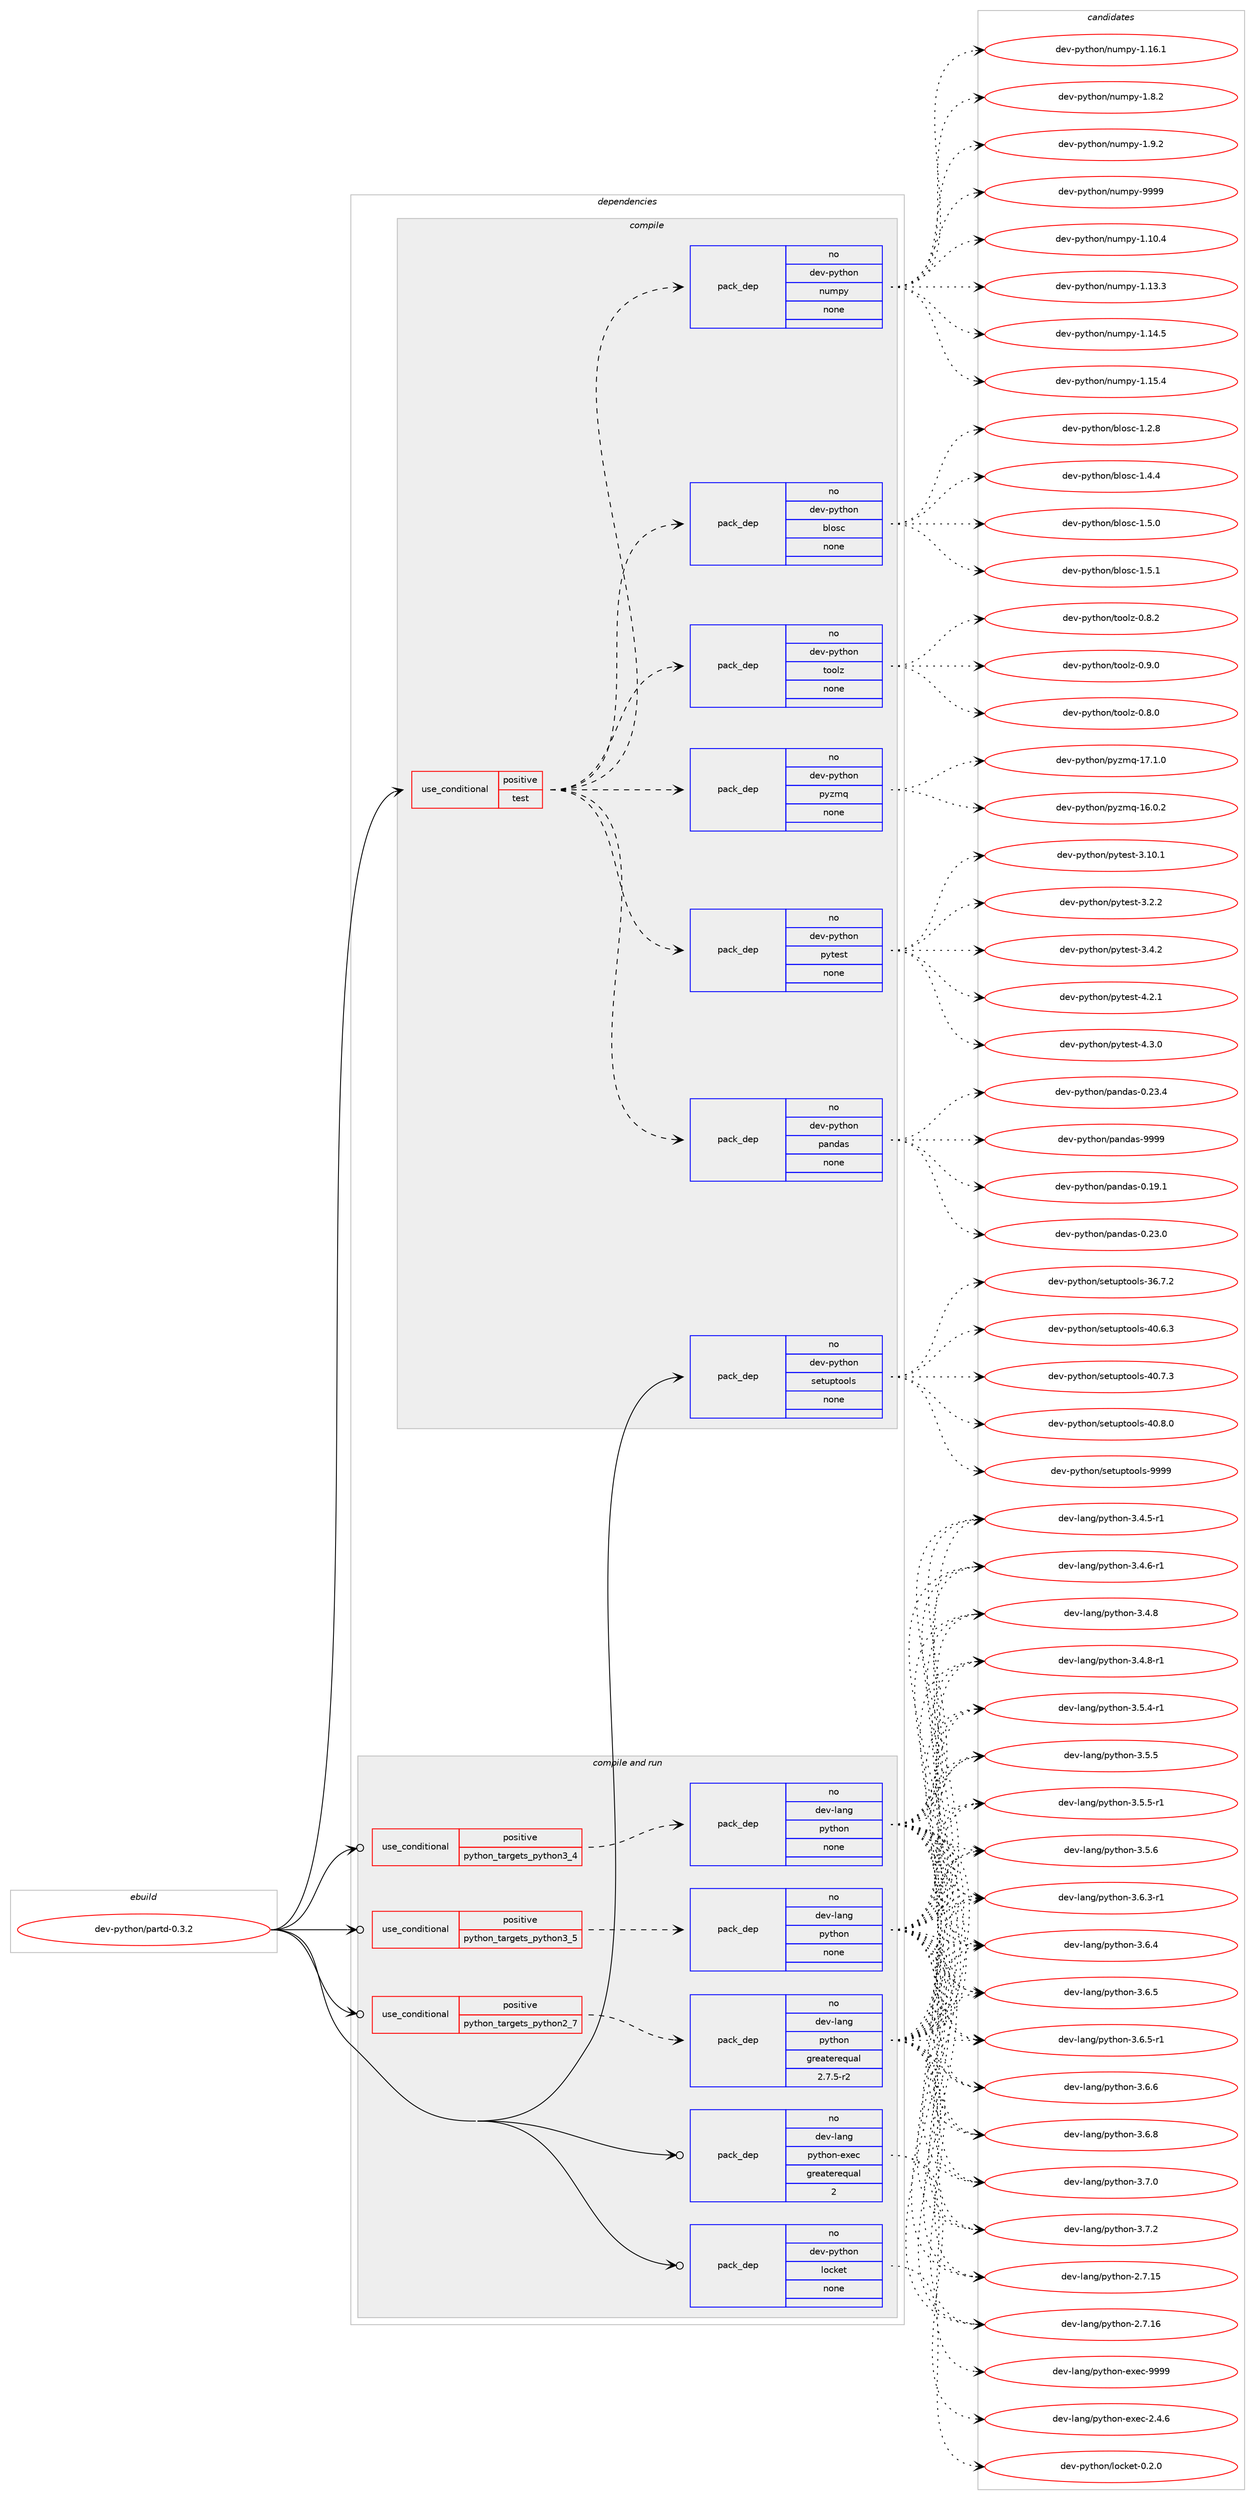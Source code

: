 digraph prolog {

# *************
# Graph options
# *************

newrank=true;
concentrate=true;
compound=true;
graph [rankdir=LR,fontname=Helvetica,fontsize=10,ranksep=1.5];#, ranksep=2.5, nodesep=0.2];
edge  [arrowhead=vee];
node  [fontname=Helvetica,fontsize=10];

# **********
# The ebuild
# **********

subgraph cluster_leftcol {
color=gray;
rank=same;
label=<<i>ebuild</i>>;
id [label="dev-python/partd-0.3.2", color=red, width=4, href="../dev-python/partd-0.3.2.svg"];
}

# ****************
# The dependencies
# ****************

subgraph cluster_midcol {
color=gray;
label=<<i>dependencies</i>>;
subgraph cluster_compile {
fillcolor="#eeeeee";
style=filled;
label=<<i>compile</i>>;
subgraph cond379020 {
dependency1424359 [label=<<TABLE BORDER="0" CELLBORDER="1" CELLSPACING="0" CELLPADDING="4"><TR><TD ROWSPAN="3" CELLPADDING="10">use_conditional</TD></TR><TR><TD>positive</TD></TR><TR><TD>test</TD></TR></TABLE>>, shape=none, color=red];
subgraph pack1022029 {
dependency1424360 [label=<<TABLE BORDER="0" CELLBORDER="1" CELLSPACING="0" CELLPADDING="4" WIDTH="220"><TR><TD ROWSPAN="6" CELLPADDING="30">pack_dep</TD></TR><TR><TD WIDTH="110">no</TD></TR><TR><TD>dev-python</TD></TR><TR><TD>blosc</TD></TR><TR><TD>none</TD></TR><TR><TD></TD></TR></TABLE>>, shape=none, color=blue];
}
dependency1424359:e -> dependency1424360:w [weight=20,style="dashed",arrowhead="vee"];
subgraph pack1022030 {
dependency1424361 [label=<<TABLE BORDER="0" CELLBORDER="1" CELLSPACING="0" CELLPADDING="4" WIDTH="220"><TR><TD ROWSPAN="6" CELLPADDING="30">pack_dep</TD></TR><TR><TD WIDTH="110">no</TD></TR><TR><TD>dev-python</TD></TR><TR><TD>numpy</TD></TR><TR><TD>none</TD></TR><TR><TD></TD></TR></TABLE>>, shape=none, color=blue];
}
dependency1424359:e -> dependency1424361:w [weight=20,style="dashed",arrowhead="vee"];
subgraph pack1022031 {
dependency1424362 [label=<<TABLE BORDER="0" CELLBORDER="1" CELLSPACING="0" CELLPADDING="4" WIDTH="220"><TR><TD ROWSPAN="6" CELLPADDING="30">pack_dep</TD></TR><TR><TD WIDTH="110">no</TD></TR><TR><TD>dev-python</TD></TR><TR><TD>pandas</TD></TR><TR><TD>none</TD></TR><TR><TD></TD></TR></TABLE>>, shape=none, color=blue];
}
dependency1424359:e -> dependency1424362:w [weight=20,style="dashed",arrowhead="vee"];
subgraph pack1022032 {
dependency1424363 [label=<<TABLE BORDER="0" CELLBORDER="1" CELLSPACING="0" CELLPADDING="4" WIDTH="220"><TR><TD ROWSPAN="6" CELLPADDING="30">pack_dep</TD></TR><TR><TD WIDTH="110">no</TD></TR><TR><TD>dev-python</TD></TR><TR><TD>pytest</TD></TR><TR><TD>none</TD></TR><TR><TD></TD></TR></TABLE>>, shape=none, color=blue];
}
dependency1424359:e -> dependency1424363:w [weight=20,style="dashed",arrowhead="vee"];
subgraph pack1022033 {
dependency1424364 [label=<<TABLE BORDER="0" CELLBORDER="1" CELLSPACING="0" CELLPADDING="4" WIDTH="220"><TR><TD ROWSPAN="6" CELLPADDING="30">pack_dep</TD></TR><TR><TD WIDTH="110">no</TD></TR><TR><TD>dev-python</TD></TR><TR><TD>pyzmq</TD></TR><TR><TD>none</TD></TR><TR><TD></TD></TR></TABLE>>, shape=none, color=blue];
}
dependency1424359:e -> dependency1424364:w [weight=20,style="dashed",arrowhead="vee"];
subgraph pack1022034 {
dependency1424365 [label=<<TABLE BORDER="0" CELLBORDER="1" CELLSPACING="0" CELLPADDING="4" WIDTH="220"><TR><TD ROWSPAN="6" CELLPADDING="30">pack_dep</TD></TR><TR><TD WIDTH="110">no</TD></TR><TR><TD>dev-python</TD></TR><TR><TD>toolz</TD></TR><TR><TD>none</TD></TR><TR><TD></TD></TR></TABLE>>, shape=none, color=blue];
}
dependency1424359:e -> dependency1424365:w [weight=20,style="dashed",arrowhead="vee"];
}
id:e -> dependency1424359:w [weight=20,style="solid",arrowhead="vee"];
subgraph pack1022035 {
dependency1424366 [label=<<TABLE BORDER="0" CELLBORDER="1" CELLSPACING="0" CELLPADDING="4" WIDTH="220"><TR><TD ROWSPAN="6" CELLPADDING="30">pack_dep</TD></TR><TR><TD WIDTH="110">no</TD></TR><TR><TD>dev-python</TD></TR><TR><TD>setuptools</TD></TR><TR><TD>none</TD></TR><TR><TD></TD></TR></TABLE>>, shape=none, color=blue];
}
id:e -> dependency1424366:w [weight=20,style="solid",arrowhead="vee"];
}
subgraph cluster_compileandrun {
fillcolor="#eeeeee";
style=filled;
label=<<i>compile and run</i>>;
subgraph cond379021 {
dependency1424367 [label=<<TABLE BORDER="0" CELLBORDER="1" CELLSPACING="0" CELLPADDING="4"><TR><TD ROWSPAN="3" CELLPADDING="10">use_conditional</TD></TR><TR><TD>positive</TD></TR><TR><TD>python_targets_python2_7</TD></TR></TABLE>>, shape=none, color=red];
subgraph pack1022036 {
dependency1424368 [label=<<TABLE BORDER="0" CELLBORDER="1" CELLSPACING="0" CELLPADDING="4" WIDTH="220"><TR><TD ROWSPAN="6" CELLPADDING="30">pack_dep</TD></TR><TR><TD WIDTH="110">no</TD></TR><TR><TD>dev-lang</TD></TR><TR><TD>python</TD></TR><TR><TD>greaterequal</TD></TR><TR><TD>2.7.5-r2</TD></TR></TABLE>>, shape=none, color=blue];
}
dependency1424367:e -> dependency1424368:w [weight=20,style="dashed",arrowhead="vee"];
}
id:e -> dependency1424367:w [weight=20,style="solid",arrowhead="odotvee"];
subgraph cond379022 {
dependency1424369 [label=<<TABLE BORDER="0" CELLBORDER="1" CELLSPACING="0" CELLPADDING="4"><TR><TD ROWSPAN="3" CELLPADDING="10">use_conditional</TD></TR><TR><TD>positive</TD></TR><TR><TD>python_targets_python3_4</TD></TR></TABLE>>, shape=none, color=red];
subgraph pack1022037 {
dependency1424370 [label=<<TABLE BORDER="0" CELLBORDER="1" CELLSPACING="0" CELLPADDING="4" WIDTH="220"><TR><TD ROWSPAN="6" CELLPADDING="30">pack_dep</TD></TR><TR><TD WIDTH="110">no</TD></TR><TR><TD>dev-lang</TD></TR><TR><TD>python</TD></TR><TR><TD>none</TD></TR><TR><TD></TD></TR></TABLE>>, shape=none, color=blue];
}
dependency1424369:e -> dependency1424370:w [weight=20,style="dashed",arrowhead="vee"];
}
id:e -> dependency1424369:w [weight=20,style="solid",arrowhead="odotvee"];
subgraph cond379023 {
dependency1424371 [label=<<TABLE BORDER="0" CELLBORDER="1" CELLSPACING="0" CELLPADDING="4"><TR><TD ROWSPAN="3" CELLPADDING="10">use_conditional</TD></TR><TR><TD>positive</TD></TR><TR><TD>python_targets_python3_5</TD></TR></TABLE>>, shape=none, color=red];
subgraph pack1022038 {
dependency1424372 [label=<<TABLE BORDER="0" CELLBORDER="1" CELLSPACING="0" CELLPADDING="4" WIDTH="220"><TR><TD ROWSPAN="6" CELLPADDING="30">pack_dep</TD></TR><TR><TD WIDTH="110">no</TD></TR><TR><TD>dev-lang</TD></TR><TR><TD>python</TD></TR><TR><TD>none</TD></TR><TR><TD></TD></TR></TABLE>>, shape=none, color=blue];
}
dependency1424371:e -> dependency1424372:w [weight=20,style="dashed",arrowhead="vee"];
}
id:e -> dependency1424371:w [weight=20,style="solid",arrowhead="odotvee"];
subgraph pack1022039 {
dependency1424373 [label=<<TABLE BORDER="0" CELLBORDER="1" CELLSPACING="0" CELLPADDING="4" WIDTH="220"><TR><TD ROWSPAN="6" CELLPADDING="30">pack_dep</TD></TR><TR><TD WIDTH="110">no</TD></TR><TR><TD>dev-lang</TD></TR><TR><TD>python-exec</TD></TR><TR><TD>greaterequal</TD></TR><TR><TD>2</TD></TR></TABLE>>, shape=none, color=blue];
}
id:e -> dependency1424373:w [weight=20,style="solid",arrowhead="odotvee"];
subgraph pack1022040 {
dependency1424374 [label=<<TABLE BORDER="0" CELLBORDER="1" CELLSPACING="0" CELLPADDING="4" WIDTH="220"><TR><TD ROWSPAN="6" CELLPADDING="30">pack_dep</TD></TR><TR><TD WIDTH="110">no</TD></TR><TR><TD>dev-python</TD></TR><TR><TD>locket</TD></TR><TR><TD>none</TD></TR><TR><TD></TD></TR></TABLE>>, shape=none, color=blue];
}
id:e -> dependency1424374:w [weight=20,style="solid",arrowhead="odotvee"];
}
subgraph cluster_run {
fillcolor="#eeeeee";
style=filled;
label=<<i>run</i>>;
}
}

# **************
# The candidates
# **************

subgraph cluster_choices {
rank=same;
color=gray;
label=<<i>candidates</i>>;

subgraph choice1022029 {
color=black;
nodesep=1;
choice10010111845112121116104111110479810811111599454946504656 [label="dev-python/blosc-1.2.8", color=red, width=4,href="../dev-python/blosc-1.2.8.svg"];
choice10010111845112121116104111110479810811111599454946524652 [label="dev-python/blosc-1.4.4", color=red, width=4,href="../dev-python/blosc-1.4.4.svg"];
choice10010111845112121116104111110479810811111599454946534648 [label="dev-python/blosc-1.5.0", color=red, width=4,href="../dev-python/blosc-1.5.0.svg"];
choice10010111845112121116104111110479810811111599454946534649 [label="dev-python/blosc-1.5.1", color=red, width=4,href="../dev-python/blosc-1.5.1.svg"];
dependency1424360:e -> choice10010111845112121116104111110479810811111599454946504656:w [style=dotted,weight="100"];
dependency1424360:e -> choice10010111845112121116104111110479810811111599454946524652:w [style=dotted,weight="100"];
dependency1424360:e -> choice10010111845112121116104111110479810811111599454946534648:w [style=dotted,weight="100"];
dependency1424360:e -> choice10010111845112121116104111110479810811111599454946534649:w [style=dotted,weight="100"];
}
subgraph choice1022030 {
color=black;
nodesep=1;
choice100101118451121211161041111104711011710911212145494649484652 [label="dev-python/numpy-1.10.4", color=red, width=4,href="../dev-python/numpy-1.10.4.svg"];
choice100101118451121211161041111104711011710911212145494649514651 [label="dev-python/numpy-1.13.3", color=red, width=4,href="../dev-python/numpy-1.13.3.svg"];
choice100101118451121211161041111104711011710911212145494649524653 [label="dev-python/numpy-1.14.5", color=red, width=4,href="../dev-python/numpy-1.14.5.svg"];
choice100101118451121211161041111104711011710911212145494649534652 [label="dev-python/numpy-1.15.4", color=red, width=4,href="../dev-python/numpy-1.15.4.svg"];
choice100101118451121211161041111104711011710911212145494649544649 [label="dev-python/numpy-1.16.1", color=red, width=4,href="../dev-python/numpy-1.16.1.svg"];
choice1001011184511212111610411111047110117109112121454946564650 [label="dev-python/numpy-1.8.2", color=red, width=4,href="../dev-python/numpy-1.8.2.svg"];
choice1001011184511212111610411111047110117109112121454946574650 [label="dev-python/numpy-1.9.2", color=red, width=4,href="../dev-python/numpy-1.9.2.svg"];
choice10010111845112121116104111110471101171091121214557575757 [label="dev-python/numpy-9999", color=red, width=4,href="../dev-python/numpy-9999.svg"];
dependency1424361:e -> choice100101118451121211161041111104711011710911212145494649484652:w [style=dotted,weight="100"];
dependency1424361:e -> choice100101118451121211161041111104711011710911212145494649514651:w [style=dotted,weight="100"];
dependency1424361:e -> choice100101118451121211161041111104711011710911212145494649524653:w [style=dotted,weight="100"];
dependency1424361:e -> choice100101118451121211161041111104711011710911212145494649534652:w [style=dotted,weight="100"];
dependency1424361:e -> choice100101118451121211161041111104711011710911212145494649544649:w [style=dotted,weight="100"];
dependency1424361:e -> choice1001011184511212111610411111047110117109112121454946564650:w [style=dotted,weight="100"];
dependency1424361:e -> choice1001011184511212111610411111047110117109112121454946574650:w [style=dotted,weight="100"];
dependency1424361:e -> choice10010111845112121116104111110471101171091121214557575757:w [style=dotted,weight="100"];
}
subgraph choice1022031 {
color=black;
nodesep=1;
choice1001011184511212111610411111047112971101009711545484649574649 [label="dev-python/pandas-0.19.1", color=red, width=4,href="../dev-python/pandas-0.19.1.svg"];
choice1001011184511212111610411111047112971101009711545484650514648 [label="dev-python/pandas-0.23.0", color=red, width=4,href="../dev-python/pandas-0.23.0.svg"];
choice1001011184511212111610411111047112971101009711545484650514652 [label="dev-python/pandas-0.23.4", color=red, width=4,href="../dev-python/pandas-0.23.4.svg"];
choice100101118451121211161041111104711297110100971154557575757 [label="dev-python/pandas-9999", color=red, width=4,href="../dev-python/pandas-9999.svg"];
dependency1424362:e -> choice1001011184511212111610411111047112971101009711545484649574649:w [style=dotted,weight="100"];
dependency1424362:e -> choice1001011184511212111610411111047112971101009711545484650514648:w [style=dotted,weight="100"];
dependency1424362:e -> choice1001011184511212111610411111047112971101009711545484650514652:w [style=dotted,weight="100"];
dependency1424362:e -> choice100101118451121211161041111104711297110100971154557575757:w [style=dotted,weight="100"];
}
subgraph choice1022032 {
color=black;
nodesep=1;
choice100101118451121211161041111104711212111610111511645514649484649 [label="dev-python/pytest-3.10.1", color=red, width=4,href="../dev-python/pytest-3.10.1.svg"];
choice1001011184511212111610411111047112121116101115116455146504650 [label="dev-python/pytest-3.2.2", color=red, width=4,href="../dev-python/pytest-3.2.2.svg"];
choice1001011184511212111610411111047112121116101115116455146524650 [label="dev-python/pytest-3.4.2", color=red, width=4,href="../dev-python/pytest-3.4.2.svg"];
choice1001011184511212111610411111047112121116101115116455246504649 [label="dev-python/pytest-4.2.1", color=red, width=4,href="../dev-python/pytest-4.2.1.svg"];
choice1001011184511212111610411111047112121116101115116455246514648 [label="dev-python/pytest-4.3.0", color=red, width=4,href="../dev-python/pytest-4.3.0.svg"];
dependency1424363:e -> choice100101118451121211161041111104711212111610111511645514649484649:w [style=dotted,weight="100"];
dependency1424363:e -> choice1001011184511212111610411111047112121116101115116455146504650:w [style=dotted,weight="100"];
dependency1424363:e -> choice1001011184511212111610411111047112121116101115116455146524650:w [style=dotted,weight="100"];
dependency1424363:e -> choice1001011184511212111610411111047112121116101115116455246504649:w [style=dotted,weight="100"];
dependency1424363:e -> choice1001011184511212111610411111047112121116101115116455246514648:w [style=dotted,weight="100"];
}
subgraph choice1022033 {
color=black;
nodesep=1;
choice100101118451121211161041111104711212112210911345495446484650 [label="dev-python/pyzmq-16.0.2", color=red, width=4,href="../dev-python/pyzmq-16.0.2.svg"];
choice100101118451121211161041111104711212112210911345495546494648 [label="dev-python/pyzmq-17.1.0", color=red, width=4,href="../dev-python/pyzmq-17.1.0.svg"];
dependency1424364:e -> choice100101118451121211161041111104711212112210911345495446484650:w [style=dotted,weight="100"];
dependency1424364:e -> choice100101118451121211161041111104711212112210911345495546494648:w [style=dotted,weight="100"];
}
subgraph choice1022034 {
color=black;
nodesep=1;
choice1001011184511212111610411111047116111111108122454846564648 [label="dev-python/toolz-0.8.0", color=red, width=4,href="../dev-python/toolz-0.8.0.svg"];
choice1001011184511212111610411111047116111111108122454846564650 [label="dev-python/toolz-0.8.2", color=red, width=4,href="../dev-python/toolz-0.8.2.svg"];
choice1001011184511212111610411111047116111111108122454846574648 [label="dev-python/toolz-0.9.0", color=red, width=4,href="../dev-python/toolz-0.9.0.svg"];
dependency1424365:e -> choice1001011184511212111610411111047116111111108122454846564648:w [style=dotted,weight="100"];
dependency1424365:e -> choice1001011184511212111610411111047116111111108122454846564650:w [style=dotted,weight="100"];
dependency1424365:e -> choice1001011184511212111610411111047116111111108122454846574648:w [style=dotted,weight="100"];
}
subgraph choice1022035 {
color=black;
nodesep=1;
choice100101118451121211161041111104711510111611711211611111110811545515446554650 [label="dev-python/setuptools-36.7.2", color=red, width=4,href="../dev-python/setuptools-36.7.2.svg"];
choice100101118451121211161041111104711510111611711211611111110811545524846544651 [label="dev-python/setuptools-40.6.3", color=red, width=4,href="../dev-python/setuptools-40.6.3.svg"];
choice100101118451121211161041111104711510111611711211611111110811545524846554651 [label="dev-python/setuptools-40.7.3", color=red, width=4,href="../dev-python/setuptools-40.7.3.svg"];
choice100101118451121211161041111104711510111611711211611111110811545524846564648 [label="dev-python/setuptools-40.8.0", color=red, width=4,href="../dev-python/setuptools-40.8.0.svg"];
choice10010111845112121116104111110471151011161171121161111111081154557575757 [label="dev-python/setuptools-9999", color=red, width=4,href="../dev-python/setuptools-9999.svg"];
dependency1424366:e -> choice100101118451121211161041111104711510111611711211611111110811545515446554650:w [style=dotted,weight="100"];
dependency1424366:e -> choice100101118451121211161041111104711510111611711211611111110811545524846544651:w [style=dotted,weight="100"];
dependency1424366:e -> choice100101118451121211161041111104711510111611711211611111110811545524846554651:w [style=dotted,weight="100"];
dependency1424366:e -> choice100101118451121211161041111104711510111611711211611111110811545524846564648:w [style=dotted,weight="100"];
dependency1424366:e -> choice10010111845112121116104111110471151011161171121161111111081154557575757:w [style=dotted,weight="100"];
}
subgraph choice1022036 {
color=black;
nodesep=1;
choice10010111845108971101034711212111610411111045504655464953 [label="dev-lang/python-2.7.15", color=red, width=4,href="../dev-lang/python-2.7.15.svg"];
choice10010111845108971101034711212111610411111045504655464954 [label="dev-lang/python-2.7.16", color=red, width=4,href="../dev-lang/python-2.7.16.svg"];
choice1001011184510897110103471121211161041111104551465246534511449 [label="dev-lang/python-3.4.5-r1", color=red, width=4,href="../dev-lang/python-3.4.5-r1.svg"];
choice1001011184510897110103471121211161041111104551465246544511449 [label="dev-lang/python-3.4.6-r1", color=red, width=4,href="../dev-lang/python-3.4.6-r1.svg"];
choice100101118451089711010347112121116104111110455146524656 [label="dev-lang/python-3.4.8", color=red, width=4,href="../dev-lang/python-3.4.8.svg"];
choice1001011184510897110103471121211161041111104551465246564511449 [label="dev-lang/python-3.4.8-r1", color=red, width=4,href="../dev-lang/python-3.4.8-r1.svg"];
choice1001011184510897110103471121211161041111104551465346524511449 [label="dev-lang/python-3.5.4-r1", color=red, width=4,href="../dev-lang/python-3.5.4-r1.svg"];
choice100101118451089711010347112121116104111110455146534653 [label="dev-lang/python-3.5.5", color=red, width=4,href="../dev-lang/python-3.5.5.svg"];
choice1001011184510897110103471121211161041111104551465346534511449 [label="dev-lang/python-3.5.5-r1", color=red, width=4,href="../dev-lang/python-3.5.5-r1.svg"];
choice100101118451089711010347112121116104111110455146534654 [label="dev-lang/python-3.5.6", color=red, width=4,href="../dev-lang/python-3.5.6.svg"];
choice1001011184510897110103471121211161041111104551465446514511449 [label="dev-lang/python-3.6.3-r1", color=red, width=4,href="../dev-lang/python-3.6.3-r1.svg"];
choice100101118451089711010347112121116104111110455146544652 [label="dev-lang/python-3.6.4", color=red, width=4,href="../dev-lang/python-3.6.4.svg"];
choice100101118451089711010347112121116104111110455146544653 [label="dev-lang/python-3.6.5", color=red, width=4,href="../dev-lang/python-3.6.5.svg"];
choice1001011184510897110103471121211161041111104551465446534511449 [label="dev-lang/python-3.6.5-r1", color=red, width=4,href="../dev-lang/python-3.6.5-r1.svg"];
choice100101118451089711010347112121116104111110455146544654 [label="dev-lang/python-3.6.6", color=red, width=4,href="../dev-lang/python-3.6.6.svg"];
choice100101118451089711010347112121116104111110455146544656 [label="dev-lang/python-3.6.8", color=red, width=4,href="../dev-lang/python-3.6.8.svg"];
choice100101118451089711010347112121116104111110455146554648 [label="dev-lang/python-3.7.0", color=red, width=4,href="../dev-lang/python-3.7.0.svg"];
choice100101118451089711010347112121116104111110455146554650 [label="dev-lang/python-3.7.2", color=red, width=4,href="../dev-lang/python-3.7.2.svg"];
dependency1424368:e -> choice10010111845108971101034711212111610411111045504655464953:w [style=dotted,weight="100"];
dependency1424368:e -> choice10010111845108971101034711212111610411111045504655464954:w [style=dotted,weight="100"];
dependency1424368:e -> choice1001011184510897110103471121211161041111104551465246534511449:w [style=dotted,weight="100"];
dependency1424368:e -> choice1001011184510897110103471121211161041111104551465246544511449:w [style=dotted,weight="100"];
dependency1424368:e -> choice100101118451089711010347112121116104111110455146524656:w [style=dotted,weight="100"];
dependency1424368:e -> choice1001011184510897110103471121211161041111104551465246564511449:w [style=dotted,weight="100"];
dependency1424368:e -> choice1001011184510897110103471121211161041111104551465346524511449:w [style=dotted,weight="100"];
dependency1424368:e -> choice100101118451089711010347112121116104111110455146534653:w [style=dotted,weight="100"];
dependency1424368:e -> choice1001011184510897110103471121211161041111104551465346534511449:w [style=dotted,weight="100"];
dependency1424368:e -> choice100101118451089711010347112121116104111110455146534654:w [style=dotted,weight="100"];
dependency1424368:e -> choice1001011184510897110103471121211161041111104551465446514511449:w [style=dotted,weight="100"];
dependency1424368:e -> choice100101118451089711010347112121116104111110455146544652:w [style=dotted,weight="100"];
dependency1424368:e -> choice100101118451089711010347112121116104111110455146544653:w [style=dotted,weight="100"];
dependency1424368:e -> choice1001011184510897110103471121211161041111104551465446534511449:w [style=dotted,weight="100"];
dependency1424368:e -> choice100101118451089711010347112121116104111110455146544654:w [style=dotted,weight="100"];
dependency1424368:e -> choice100101118451089711010347112121116104111110455146544656:w [style=dotted,weight="100"];
dependency1424368:e -> choice100101118451089711010347112121116104111110455146554648:w [style=dotted,weight="100"];
dependency1424368:e -> choice100101118451089711010347112121116104111110455146554650:w [style=dotted,weight="100"];
}
subgraph choice1022037 {
color=black;
nodesep=1;
choice10010111845108971101034711212111610411111045504655464953 [label="dev-lang/python-2.7.15", color=red, width=4,href="../dev-lang/python-2.7.15.svg"];
choice10010111845108971101034711212111610411111045504655464954 [label="dev-lang/python-2.7.16", color=red, width=4,href="../dev-lang/python-2.7.16.svg"];
choice1001011184510897110103471121211161041111104551465246534511449 [label="dev-lang/python-3.4.5-r1", color=red, width=4,href="../dev-lang/python-3.4.5-r1.svg"];
choice1001011184510897110103471121211161041111104551465246544511449 [label="dev-lang/python-3.4.6-r1", color=red, width=4,href="../dev-lang/python-3.4.6-r1.svg"];
choice100101118451089711010347112121116104111110455146524656 [label="dev-lang/python-3.4.8", color=red, width=4,href="../dev-lang/python-3.4.8.svg"];
choice1001011184510897110103471121211161041111104551465246564511449 [label="dev-lang/python-3.4.8-r1", color=red, width=4,href="../dev-lang/python-3.4.8-r1.svg"];
choice1001011184510897110103471121211161041111104551465346524511449 [label="dev-lang/python-3.5.4-r1", color=red, width=4,href="../dev-lang/python-3.5.4-r1.svg"];
choice100101118451089711010347112121116104111110455146534653 [label="dev-lang/python-3.5.5", color=red, width=4,href="../dev-lang/python-3.5.5.svg"];
choice1001011184510897110103471121211161041111104551465346534511449 [label="dev-lang/python-3.5.5-r1", color=red, width=4,href="../dev-lang/python-3.5.5-r1.svg"];
choice100101118451089711010347112121116104111110455146534654 [label="dev-lang/python-3.5.6", color=red, width=4,href="../dev-lang/python-3.5.6.svg"];
choice1001011184510897110103471121211161041111104551465446514511449 [label="dev-lang/python-3.6.3-r1", color=red, width=4,href="../dev-lang/python-3.6.3-r1.svg"];
choice100101118451089711010347112121116104111110455146544652 [label="dev-lang/python-3.6.4", color=red, width=4,href="../dev-lang/python-3.6.4.svg"];
choice100101118451089711010347112121116104111110455146544653 [label="dev-lang/python-3.6.5", color=red, width=4,href="../dev-lang/python-3.6.5.svg"];
choice1001011184510897110103471121211161041111104551465446534511449 [label="dev-lang/python-3.6.5-r1", color=red, width=4,href="../dev-lang/python-3.6.5-r1.svg"];
choice100101118451089711010347112121116104111110455146544654 [label="dev-lang/python-3.6.6", color=red, width=4,href="../dev-lang/python-3.6.6.svg"];
choice100101118451089711010347112121116104111110455146544656 [label="dev-lang/python-3.6.8", color=red, width=4,href="../dev-lang/python-3.6.8.svg"];
choice100101118451089711010347112121116104111110455146554648 [label="dev-lang/python-3.7.0", color=red, width=4,href="../dev-lang/python-3.7.0.svg"];
choice100101118451089711010347112121116104111110455146554650 [label="dev-lang/python-3.7.2", color=red, width=4,href="../dev-lang/python-3.7.2.svg"];
dependency1424370:e -> choice10010111845108971101034711212111610411111045504655464953:w [style=dotted,weight="100"];
dependency1424370:e -> choice10010111845108971101034711212111610411111045504655464954:w [style=dotted,weight="100"];
dependency1424370:e -> choice1001011184510897110103471121211161041111104551465246534511449:w [style=dotted,weight="100"];
dependency1424370:e -> choice1001011184510897110103471121211161041111104551465246544511449:w [style=dotted,weight="100"];
dependency1424370:e -> choice100101118451089711010347112121116104111110455146524656:w [style=dotted,weight="100"];
dependency1424370:e -> choice1001011184510897110103471121211161041111104551465246564511449:w [style=dotted,weight="100"];
dependency1424370:e -> choice1001011184510897110103471121211161041111104551465346524511449:w [style=dotted,weight="100"];
dependency1424370:e -> choice100101118451089711010347112121116104111110455146534653:w [style=dotted,weight="100"];
dependency1424370:e -> choice1001011184510897110103471121211161041111104551465346534511449:w [style=dotted,weight="100"];
dependency1424370:e -> choice100101118451089711010347112121116104111110455146534654:w [style=dotted,weight="100"];
dependency1424370:e -> choice1001011184510897110103471121211161041111104551465446514511449:w [style=dotted,weight="100"];
dependency1424370:e -> choice100101118451089711010347112121116104111110455146544652:w [style=dotted,weight="100"];
dependency1424370:e -> choice100101118451089711010347112121116104111110455146544653:w [style=dotted,weight="100"];
dependency1424370:e -> choice1001011184510897110103471121211161041111104551465446534511449:w [style=dotted,weight="100"];
dependency1424370:e -> choice100101118451089711010347112121116104111110455146544654:w [style=dotted,weight="100"];
dependency1424370:e -> choice100101118451089711010347112121116104111110455146544656:w [style=dotted,weight="100"];
dependency1424370:e -> choice100101118451089711010347112121116104111110455146554648:w [style=dotted,weight="100"];
dependency1424370:e -> choice100101118451089711010347112121116104111110455146554650:w [style=dotted,weight="100"];
}
subgraph choice1022038 {
color=black;
nodesep=1;
choice10010111845108971101034711212111610411111045504655464953 [label="dev-lang/python-2.7.15", color=red, width=4,href="../dev-lang/python-2.7.15.svg"];
choice10010111845108971101034711212111610411111045504655464954 [label="dev-lang/python-2.7.16", color=red, width=4,href="../dev-lang/python-2.7.16.svg"];
choice1001011184510897110103471121211161041111104551465246534511449 [label="dev-lang/python-3.4.5-r1", color=red, width=4,href="../dev-lang/python-3.4.5-r1.svg"];
choice1001011184510897110103471121211161041111104551465246544511449 [label="dev-lang/python-3.4.6-r1", color=red, width=4,href="../dev-lang/python-3.4.6-r1.svg"];
choice100101118451089711010347112121116104111110455146524656 [label="dev-lang/python-3.4.8", color=red, width=4,href="../dev-lang/python-3.4.8.svg"];
choice1001011184510897110103471121211161041111104551465246564511449 [label="dev-lang/python-3.4.8-r1", color=red, width=4,href="../dev-lang/python-3.4.8-r1.svg"];
choice1001011184510897110103471121211161041111104551465346524511449 [label="dev-lang/python-3.5.4-r1", color=red, width=4,href="../dev-lang/python-3.5.4-r1.svg"];
choice100101118451089711010347112121116104111110455146534653 [label="dev-lang/python-3.5.5", color=red, width=4,href="../dev-lang/python-3.5.5.svg"];
choice1001011184510897110103471121211161041111104551465346534511449 [label="dev-lang/python-3.5.5-r1", color=red, width=4,href="../dev-lang/python-3.5.5-r1.svg"];
choice100101118451089711010347112121116104111110455146534654 [label="dev-lang/python-3.5.6", color=red, width=4,href="../dev-lang/python-3.5.6.svg"];
choice1001011184510897110103471121211161041111104551465446514511449 [label="dev-lang/python-3.6.3-r1", color=red, width=4,href="../dev-lang/python-3.6.3-r1.svg"];
choice100101118451089711010347112121116104111110455146544652 [label="dev-lang/python-3.6.4", color=red, width=4,href="../dev-lang/python-3.6.4.svg"];
choice100101118451089711010347112121116104111110455146544653 [label="dev-lang/python-3.6.5", color=red, width=4,href="../dev-lang/python-3.6.5.svg"];
choice1001011184510897110103471121211161041111104551465446534511449 [label="dev-lang/python-3.6.5-r1", color=red, width=4,href="../dev-lang/python-3.6.5-r1.svg"];
choice100101118451089711010347112121116104111110455146544654 [label="dev-lang/python-3.6.6", color=red, width=4,href="../dev-lang/python-3.6.6.svg"];
choice100101118451089711010347112121116104111110455146544656 [label="dev-lang/python-3.6.8", color=red, width=4,href="../dev-lang/python-3.6.8.svg"];
choice100101118451089711010347112121116104111110455146554648 [label="dev-lang/python-3.7.0", color=red, width=4,href="../dev-lang/python-3.7.0.svg"];
choice100101118451089711010347112121116104111110455146554650 [label="dev-lang/python-3.7.2", color=red, width=4,href="../dev-lang/python-3.7.2.svg"];
dependency1424372:e -> choice10010111845108971101034711212111610411111045504655464953:w [style=dotted,weight="100"];
dependency1424372:e -> choice10010111845108971101034711212111610411111045504655464954:w [style=dotted,weight="100"];
dependency1424372:e -> choice1001011184510897110103471121211161041111104551465246534511449:w [style=dotted,weight="100"];
dependency1424372:e -> choice1001011184510897110103471121211161041111104551465246544511449:w [style=dotted,weight="100"];
dependency1424372:e -> choice100101118451089711010347112121116104111110455146524656:w [style=dotted,weight="100"];
dependency1424372:e -> choice1001011184510897110103471121211161041111104551465246564511449:w [style=dotted,weight="100"];
dependency1424372:e -> choice1001011184510897110103471121211161041111104551465346524511449:w [style=dotted,weight="100"];
dependency1424372:e -> choice100101118451089711010347112121116104111110455146534653:w [style=dotted,weight="100"];
dependency1424372:e -> choice1001011184510897110103471121211161041111104551465346534511449:w [style=dotted,weight="100"];
dependency1424372:e -> choice100101118451089711010347112121116104111110455146534654:w [style=dotted,weight="100"];
dependency1424372:e -> choice1001011184510897110103471121211161041111104551465446514511449:w [style=dotted,weight="100"];
dependency1424372:e -> choice100101118451089711010347112121116104111110455146544652:w [style=dotted,weight="100"];
dependency1424372:e -> choice100101118451089711010347112121116104111110455146544653:w [style=dotted,weight="100"];
dependency1424372:e -> choice1001011184510897110103471121211161041111104551465446534511449:w [style=dotted,weight="100"];
dependency1424372:e -> choice100101118451089711010347112121116104111110455146544654:w [style=dotted,weight="100"];
dependency1424372:e -> choice100101118451089711010347112121116104111110455146544656:w [style=dotted,weight="100"];
dependency1424372:e -> choice100101118451089711010347112121116104111110455146554648:w [style=dotted,weight="100"];
dependency1424372:e -> choice100101118451089711010347112121116104111110455146554650:w [style=dotted,weight="100"];
}
subgraph choice1022039 {
color=black;
nodesep=1;
choice1001011184510897110103471121211161041111104510112010199455046524654 [label="dev-lang/python-exec-2.4.6", color=red, width=4,href="../dev-lang/python-exec-2.4.6.svg"];
choice10010111845108971101034711212111610411111045101120101994557575757 [label="dev-lang/python-exec-9999", color=red, width=4,href="../dev-lang/python-exec-9999.svg"];
dependency1424373:e -> choice1001011184510897110103471121211161041111104510112010199455046524654:w [style=dotted,weight="100"];
dependency1424373:e -> choice10010111845108971101034711212111610411111045101120101994557575757:w [style=dotted,weight="100"];
}
subgraph choice1022040 {
color=black;
nodesep=1;
choice100101118451121211161041111104710811199107101116454846504648 [label="dev-python/locket-0.2.0", color=red, width=4,href="../dev-python/locket-0.2.0.svg"];
dependency1424374:e -> choice100101118451121211161041111104710811199107101116454846504648:w [style=dotted,weight="100"];
}
}

}
